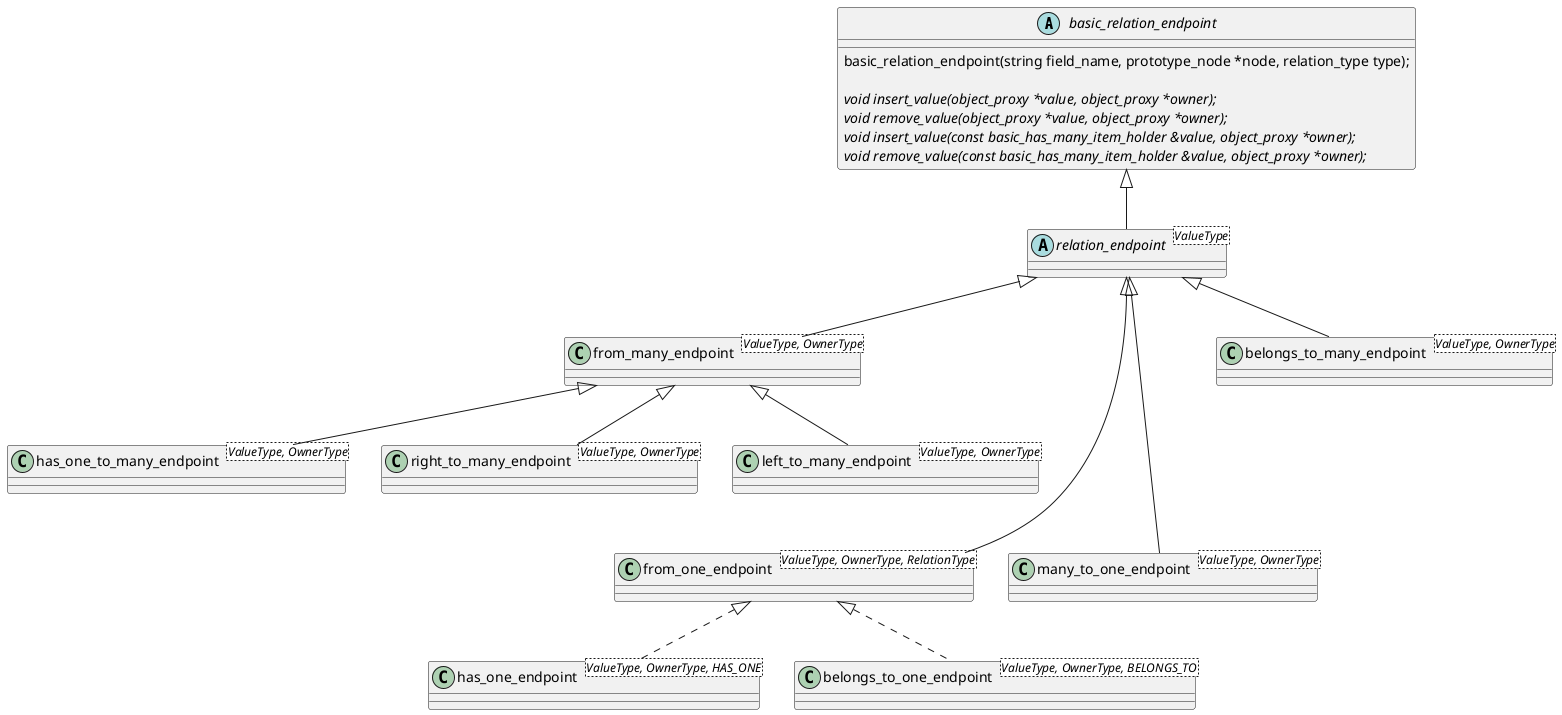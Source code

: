 @startuml
'https://plantuml.com/class-diagram

'enum relation_type {
'BELONGS_TO
'HAS_ONE
'HAS_MANY
'}

abstract class basic_relation_endpoint
{
    basic_relation_endpoint(string field_name, prototype_node *node, relation_type type);

    {abstract} void insert_value(object_proxy *value, object_proxy *owner);
    {abstract} void remove_value(object_proxy *value, object_proxy *owner);
    {abstract} void insert_value(const basic_has_many_item_holder &value, object_proxy *owner);
    {abstract} void remove_value(const basic_has_many_item_holder &value, object_proxy *owner);
}


abstract class relation_endpoint<ValueType>

class from_many_endpoint<ValueType, OwnerType>
class from_one_endpoint<ValueType, OwnerType, RelationType>

class has_one_endpoint<ValueType, OwnerType, HAS_ONE> implements from_one_endpoint
class belongs_to_one_endpoint<ValueType, OwnerType, BELONGS_TO> implements from_one_endpoint

class many_to_one_endpoint<ValueType, OwnerType>
class belongs_to_many_endpoint<ValueType, OwnerType>

together {
class left_to_many_endpoint<ValueType, OwnerType>
class right_to_many_endpoint<ValueType, OwnerType>
class has_one_to_many_endpoint<ValueType, OwnerType>
}

basic_relation_endpoint <|-- relation_endpoint
relation_endpoint <|-- from_many_endpoint
relation_endpoint <|---- from_one_endpoint
relation_endpoint <|---- many_to_one_endpoint
relation_endpoint <|-- belongs_to_many_endpoint

from_many_endpoint <|-- left_to_many_endpoint
from_many_endpoint <|-- right_to_many_endpoint
from_many_endpoint <|-- has_one_to_many_endpoint

'class node_analyzer {
'+ void on_has_one(const char *id, object_ptr<Type> &object)
'+ void on_belongs_to(const char *id, object_ptr<Type> &object)
'+ void on_has_many(const char *id, has_many<Type> &container)
'}
'note right of node_analyzer::on_has_one
'    creates <b><color:royalBlue>has_one_endpoint</color>
'end note
'
'note right of node_analyzer::on_belongs_to
'    if foreign side not yet analyzed
'        create <b><color:royalBlue>belongs_to_many_endpoint</color>
'    else if foreign is has many
'        replace foreign endpoint with <b><color:royalBlue>many_to_one_endpoint</color>
'        create <b><color:royalBlue>belongs_to_many_endpoint</color>
'    else
'        create <b><color:royalBlue>belongs_to_many_endpoint</color>
'end note
'
'note right of node_analyzer::on_has_many
'    if Type wasn't already attached
'        attach node and
'        create <b><color:royalBlue>has_one_to_many_endpoint</color>
'    else
'
'end note

'abstract class AbstractList
'abstract AbstractCollection
'interface List
'interface Collection
'
'List <|-- AbstractList
'Collection <|-- AbstractCollection
'
'Collection <|- List
'AbstractCollection <|- AbstractList
'AbstractList <|-- ArrayList
'
'class ArrayList {
'Object[] elementData
'size()
'}
'
'enum TimeUnit {
'DAYS
'HOURS
'MINUTES
'}

@enduml